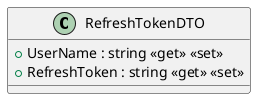 @startuml
class RefreshTokenDTO {
    + UserName : string <<get>> <<set>>
    + RefreshToken : string <<get>> <<set>>
}
@enduml
